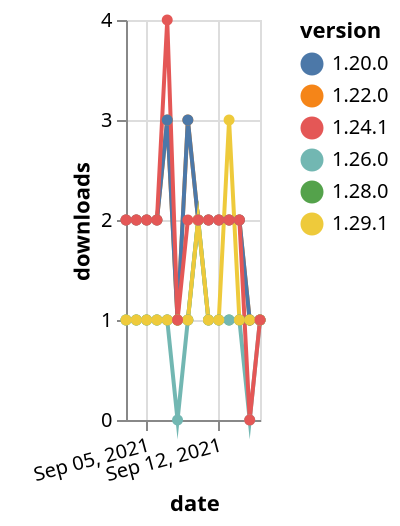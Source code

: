 {"$schema": "https://vega.github.io/schema/vega-lite/v5.json", "description": "A simple bar chart with embedded data.", "data": {"values": [{"date": "2021-09-03", "total": 2543, "delta": 2, "version": "1.22.0"}, {"date": "2021-09-04", "total": 2545, "delta": 2, "version": "1.22.0"}, {"date": "2021-09-05", "total": 2547, "delta": 2, "version": "1.22.0"}, {"date": "2021-09-06", "total": 2549, "delta": 2, "version": "1.22.0"}, {"date": "2021-09-07", "total": 2552, "delta": 3, "version": "1.22.0"}, {"date": "2021-09-08", "total": 2553, "delta": 1, "version": "1.22.0"}, {"date": "2021-09-09", "total": 2556, "delta": 3, "version": "1.22.0"}, {"date": "2021-09-10", "total": 2558, "delta": 2, "version": "1.22.0"}, {"date": "2021-09-11", "total": 2560, "delta": 2, "version": "1.22.0"}, {"date": "2021-09-12", "total": 2562, "delta": 2, "version": "1.22.0"}, {"date": "2021-09-13", "total": 2564, "delta": 2, "version": "1.22.0"}, {"date": "2021-09-14", "total": 2566, "delta": 2, "version": "1.22.0"}, {"date": "2021-09-15", "total": 2567, "delta": 1, "version": "1.22.0"}, {"date": "2021-09-16", "total": 2568, "delta": 1, "version": "1.22.0"}, {"date": "2021-09-03", "total": 192, "delta": 1, "version": "1.28.0"}, {"date": "2021-09-04", "total": 193, "delta": 1, "version": "1.28.0"}, {"date": "2021-09-05", "total": 194, "delta": 1, "version": "1.28.0"}, {"date": "2021-09-06", "total": 195, "delta": 1, "version": "1.28.0"}, {"date": "2021-09-07", "total": 196, "delta": 1, "version": "1.28.0"}, {"date": "2021-09-08", "total": 197, "delta": 1, "version": "1.28.0"}, {"date": "2021-09-09", "total": 198, "delta": 1, "version": "1.28.0"}, {"date": "2021-09-10", "total": 200, "delta": 2, "version": "1.28.0"}, {"date": "2021-09-11", "total": 201, "delta": 1, "version": "1.28.0"}, {"date": "2021-09-12", "total": 202, "delta": 1, "version": "1.28.0"}, {"date": "2021-09-13", "total": 203, "delta": 1, "version": "1.28.0"}, {"date": "2021-09-14", "total": 204, "delta": 1, "version": "1.28.0"}, {"date": "2021-09-15", "total": 205, "delta": 1, "version": "1.28.0"}, {"date": "2021-09-16", "total": 206, "delta": 1, "version": "1.28.0"}, {"date": "2021-09-03", "total": 236, "delta": 1, "version": "1.26.0"}, {"date": "2021-09-04", "total": 237, "delta": 1, "version": "1.26.0"}, {"date": "2021-09-05", "total": 238, "delta": 1, "version": "1.26.0"}, {"date": "2021-09-06", "total": 239, "delta": 1, "version": "1.26.0"}, {"date": "2021-09-07", "total": 240, "delta": 1, "version": "1.26.0"}, {"date": "2021-09-08", "total": 240, "delta": 0, "version": "1.26.0"}, {"date": "2021-09-09", "total": 241, "delta": 1, "version": "1.26.0"}, {"date": "2021-09-10", "total": 243, "delta": 2, "version": "1.26.0"}, {"date": "2021-09-11", "total": 244, "delta": 1, "version": "1.26.0"}, {"date": "2021-09-12", "total": 245, "delta": 1, "version": "1.26.0"}, {"date": "2021-09-13", "total": 246, "delta": 1, "version": "1.26.0"}, {"date": "2021-09-14", "total": 247, "delta": 1, "version": "1.26.0"}, {"date": "2021-09-15", "total": 247, "delta": 0, "version": "1.26.0"}, {"date": "2021-09-16", "total": 248, "delta": 1, "version": "1.26.0"}, {"date": "2021-09-03", "total": 2514, "delta": 2, "version": "1.20.0"}, {"date": "2021-09-04", "total": 2516, "delta": 2, "version": "1.20.0"}, {"date": "2021-09-05", "total": 2518, "delta": 2, "version": "1.20.0"}, {"date": "2021-09-06", "total": 2520, "delta": 2, "version": "1.20.0"}, {"date": "2021-09-07", "total": 2523, "delta": 3, "version": "1.20.0"}, {"date": "2021-09-08", "total": 2524, "delta": 1, "version": "1.20.0"}, {"date": "2021-09-09", "total": 2527, "delta": 3, "version": "1.20.0"}, {"date": "2021-09-10", "total": 2529, "delta": 2, "version": "1.20.0"}, {"date": "2021-09-11", "total": 2531, "delta": 2, "version": "1.20.0"}, {"date": "2021-09-12", "total": 2533, "delta": 2, "version": "1.20.0"}, {"date": "2021-09-13", "total": 2535, "delta": 2, "version": "1.20.0"}, {"date": "2021-09-14", "total": 2537, "delta": 2, "version": "1.20.0"}, {"date": "2021-09-15", "total": 2538, "delta": 1, "version": "1.20.0"}, {"date": "2021-09-16", "total": 2539, "delta": 1, "version": "1.20.0"}, {"date": "2021-09-03", "total": 183, "delta": 1, "version": "1.29.1"}, {"date": "2021-09-04", "total": 184, "delta": 1, "version": "1.29.1"}, {"date": "2021-09-05", "total": 185, "delta": 1, "version": "1.29.1"}, {"date": "2021-09-06", "total": 186, "delta": 1, "version": "1.29.1"}, {"date": "2021-09-07", "total": 187, "delta": 1, "version": "1.29.1"}, {"date": "2021-09-08", "total": 188, "delta": 1, "version": "1.29.1"}, {"date": "2021-09-09", "total": 189, "delta": 1, "version": "1.29.1"}, {"date": "2021-09-10", "total": 191, "delta": 2, "version": "1.29.1"}, {"date": "2021-09-11", "total": 192, "delta": 1, "version": "1.29.1"}, {"date": "2021-09-12", "total": 193, "delta": 1, "version": "1.29.1"}, {"date": "2021-09-13", "total": 196, "delta": 3, "version": "1.29.1"}, {"date": "2021-09-14", "total": 197, "delta": 1, "version": "1.29.1"}, {"date": "2021-09-15", "total": 198, "delta": 1, "version": "1.29.1"}, {"date": "2021-09-16", "total": 199, "delta": 1, "version": "1.29.1"}, {"date": "2021-09-03", "total": 2375, "delta": 2, "version": "1.24.1"}, {"date": "2021-09-04", "total": 2377, "delta": 2, "version": "1.24.1"}, {"date": "2021-09-05", "total": 2379, "delta": 2, "version": "1.24.1"}, {"date": "2021-09-06", "total": 2381, "delta": 2, "version": "1.24.1"}, {"date": "2021-09-07", "total": 2385, "delta": 4, "version": "1.24.1"}, {"date": "2021-09-08", "total": 2386, "delta": 1, "version": "1.24.1"}, {"date": "2021-09-09", "total": 2388, "delta": 2, "version": "1.24.1"}, {"date": "2021-09-10", "total": 2390, "delta": 2, "version": "1.24.1"}, {"date": "2021-09-11", "total": 2392, "delta": 2, "version": "1.24.1"}, {"date": "2021-09-12", "total": 2394, "delta": 2, "version": "1.24.1"}, {"date": "2021-09-13", "total": 2396, "delta": 2, "version": "1.24.1"}, {"date": "2021-09-14", "total": 2398, "delta": 2, "version": "1.24.1"}, {"date": "2021-09-15", "total": 2398, "delta": 0, "version": "1.24.1"}, {"date": "2021-09-16", "total": 2399, "delta": 1, "version": "1.24.1"}]}, "width": "container", "mark": {"type": "line", "point": {"filled": true}}, "encoding": {"x": {"field": "date", "type": "temporal", "timeUnit": "yearmonthdate", "title": "date", "axis": {"labelAngle": -15}}, "y": {"field": "delta", "type": "quantitative", "title": "downloads"}, "color": {"field": "version", "type": "nominal"}, "tooltip": {"field": "delta"}}}